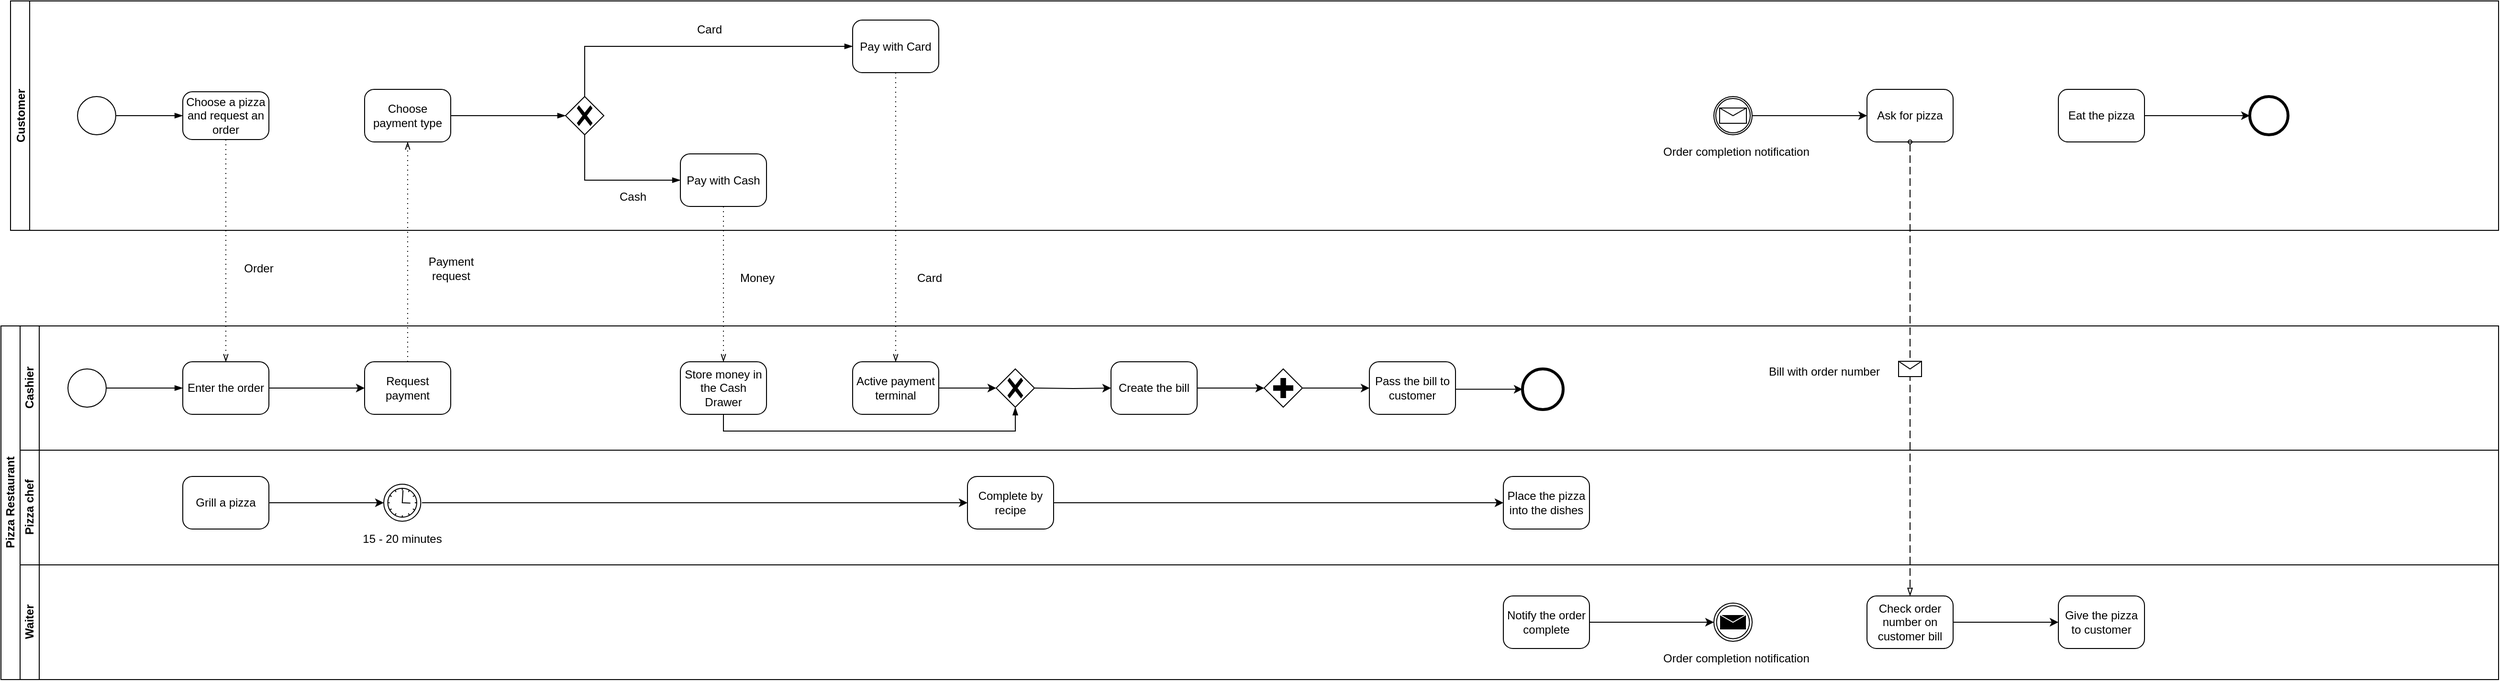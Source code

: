 <mxfile version="15.7.0" type="github">
  <diagram id="prtHgNgQTEPvFCAcTncT" name="Page-1">
    <mxGraphModel dx="1038" dy="1716" grid="1" gridSize="10" guides="1" tooltips="1" connect="1" arrows="1" fold="1" page="1" pageScale="1" pageWidth="827" pageHeight="1169" math="0" shadow="0">
      <root>
        <mxCell id="0" />
        <mxCell id="1" parent="0" />
        <mxCell id="Lrx8VCLLBNuSJkm3dd1B-1" value="Pizza Restaurant" style="swimlane;html=1;childLayout=stackLayout;resizeParent=1;resizeParentMax=0;horizontal=0;startSize=20;horizontalStack=0;" parent="1" vertex="1">
          <mxGeometry x="170" y="110" width="2610" height="370" as="geometry" />
        </mxCell>
        <mxCell id="Lrx8VCLLBNuSJkm3dd1B-2" value="Cashier" style="swimlane;html=1;startSize=20;horizontal=0;" parent="Lrx8VCLLBNuSJkm3dd1B-1" vertex="1">
          <mxGeometry x="20" width="2590" height="130" as="geometry" />
        </mxCell>
        <mxCell id="Lrx8VCLLBNuSJkm3dd1B-10" value="" style="points=[[0.145,0.145,0],[0.5,0,0],[0.855,0.145,0],[1,0.5,0],[0.855,0.855,0],[0.5,1,0],[0.145,0.855,0],[0,0.5,0]];shape=mxgraph.bpmn.event;html=1;verticalLabelPosition=bottom;labelBackgroundColor=#ffffff;verticalAlign=top;align=center;perimeter=ellipsePerimeter;outlineConnect=0;aspect=fixed;outline=standard;symbol=general;" parent="Lrx8VCLLBNuSJkm3dd1B-2" vertex="1">
          <mxGeometry x="50" y="45" width="40" height="40" as="geometry" />
        </mxCell>
        <mxCell id="Lrx8VCLLBNuSJkm3dd1B-14" value="" style="edgeStyle=orthogonalEdgeStyle;rounded=0;orthogonalLoop=1;jettySize=auto;html=1;" parent="Lrx8VCLLBNuSJkm3dd1B-2" source="Lrx8VCLLBNuSJkm3dd1B-11" target="Lrx8VCLLBNuSJkm3dd1B-13" edge="1">
          <mxGeometry relative="1" as="geometry" />
        </mxCell>
        <mxCell id="Lrx8VCLLBNuSJkm3dd1B-11" value="Enter the order" style="points=[[0.25,0,0],[0.5,0,0],[0.75,0,0],[1,0.25,0],[1,0.5,0],[1,0.75,0],[0.75,1,0],[0.5,1,0],[0.25,1,0],[0,0.75,0],[0,0.5,0],[0,0.25,0]];shape=mxgraph.bpmn.task;whiteSpace=wrap;rectStyle=rounded;size=10;taskMarker=abstract;" parent="Lrx8VCLLBNuSJkm3dd1B-2" vertex="1">
          <mxGeometry x="170" y="37.5" width="90" height="55" as="geometry" />
        </mxCell>
        <mxCell id="Lrx8VCLLBNuSJkm3dd1B-12" value="" style="edgeStyle=elbowEdgeStyle;fontSize=12;html=1;endArrow=blockThin;endFill=1;rounded=0;exitX=1;exitY=0.5;exitDx=0;exitDy=0;exitPerimeter=0;entryX=0;entryY=0.5;entryDx=0;entryDy=0;entryPerimeter=0;" parent="Lrx8VCLLBNuSJkm3dd1B-2" source="Lrx8VCLLBNuSJkm3dd1B-10" target="Lrx8VCLLBNuSJkm3dd1B-11" edge="1">
          <mxGeometry width="160" relative="1" as="geometry">
            <mxPoint x="100" y="-160" as="sourcePoint" />
            <mxPoint x="180" y="-160" as="targetPoint" />
            <Array as="points">
              <mxPoint x="140" y="50" />
              <mxPoint x="120" y="100" />
            </Array>
          </mxGeometry>
        </mxCell>
        <mxCell id="Lrx8VCLLBNuSJkm3dd1B-13" value="Request payment" style="points=[[0.25,0,0],[0.5,0,0],[0.75,0,0],[1,0.25,0],[1,0.5,0],[1,0.75,0],[0.75,1,0],[0.5,1,0],[0.25,1,0],[0,0.75,0],[0,0.5,0],[0,0.25,0]];shape=mxgraph.bpmn.task;whiteSpace=wrap;rectStyle=rounded;size=10;taskMarker=abstract;" parent="Lrx8VCLLBNuSJkm3dd1B-2" vertex="1">
          <mxGeometry x="360" y="37.5" width="90" height="55" as="geometry" />
        </mxCell>
        <mxCell id="Lrx8VCLLBNuSJkm3dd1B-35" value="Store money in the Cash Drawer" style="points=[[0.25,0,0],[0.5,0,0],[0.75,0,0],[1,0.25,0],[1,0.5,0],[1,0.75,0],[0.75,1,0],[0.5,1,0],[0.25,1,0],[0,0.75,0],[0,0.5,0],[0,0.25,0]];shape=mxgraph.bpmn.task;whiteSpace=wrap;rectStyle=rounded;size=10;taskMarker=abstract;" parent="Lrx8VCLLBNuSJkm3dd1B-2" vertex="1">
          <mxGeometry x="690" y="37.5" width="90" height="55" as="geometry" />
        </mxCell>
        <mxCell id="Lrx8VCLLBNuSJkm3dd1B-36" value="Active payment terminal" style="points=[[0.25,0,0],[0.5,0,0],[0.75,0,0],[1,0.25,0],[1,0.5,0],[1,0.75,0],[0.75,1,0],[0.5,1,0],[0.25,1,0],[0,0.75,0],[0,0.5,0],[0,0.25,0]];shape=mxgraph.bpmn.task;whiteSpace=wrap;rectStyle=rounded;size=10;taskMarker=abstract;" parent="Lrx8VCLLBNuSJkm3dd1B-2" vertex="1">
          <mxGeometry x="870" y="37.5" width="90" height="55" as="geometry" />
        </mxCell>
        <mxCell id="Lrx8VCLLBNuSJkm3dd1B-37" value="" style="points=[[0.25,0.25,0],[0.5,0,0],[0.75,0.25,0],[1,0.5,0],[0.75,0.75,0],[0.5,1,0],[0.25,0.75,0],[0,0.5,0]];shape=mxgraph.bpmn.gateway2;html=1;verticalLabelPosition=bottom;labelBackgroundColor=#ffffff;verticalAlign=top;align=center;perimeter=rhombusPerimeter;outlineConnect=0;outline=none;symbol=none;gwType=exclusive;" parent="Lrx8VCLLBNuSJkm3dd1B-2" vertex="1">
          <mxGeometry x="1020" y="45" width="40" height="40" as="geometry" />
        </mxCell>
        <mxCell id="Lrx8VCLLBNuSJkm3dd1B-38" value="" style="edgeStyle=elbowEdgeStyle;fontSize=12;html=1;endArrow=blockThin;endFill=1;rounded=0;exitX=0.5;exitY=1;exitDx=0;exitDy=0;exitPerimeter=0;entryX=0.5;entryY=1;entryDx=0;entryDy=0;entryPerimeter=0;" parent="Lrx8VCLLBNuSJkm3dd1B-2" source="Lrx8VCLLBNuSJkm3dd1B-35" target="Lrx8VCLLBNuSJkm3dd1B-37" edge="1">
          <mxGeometry width="160" relative="1" as="geometry">
            <mxPoint x="760" y="110" as="sourcePoint" />
            <mxPoint x="880" y="110" as="targetPoint" />
            <Array as="points">
              <mxPoint x="735" y="110" />
              <mxPoint x="810" y="110" />
              <mxPoint x="850" y="110" />
              <mxPoint x="830" y="60" />
              <mxPoint x="820" y="320" />
            </Array>
          </mxGeometry>
        </mxCell>
        <mxCell id="Lrx8VCLLBNuSJkm3dd1B-43" value="Create the bill" style="points=[[0.25,0,0],[0.5,0,0],[0.75,0,0],[1,0.25,0],[1,0.5,0],[1,0.75,0],[0.75,1,0],[0.5,1,0],[0.25,1,0],[0,0.75,0],[0,0.5,0],[0,0.25,0]];shape=mxgraph.bpmn.task;whiteSpace=wrap;rectStyle=rounded;size=10;taskMarker=abstract;" parent="Lrx8VCLLBNuSJkm3dd1B-2" vertex="1">
          <mxGeometry x="1140" y="37.5" width="90" height="55" as="geometry" />
        </mxCell>
        <mxCell id="Lrx8VCLLBNuSJkm3dd1B-44" value="Pass the bill to customer" style="points=[[0.25,0,0],[0.5,0,0],[0.75,0,0],[1,0.25,0],[1,0.5,0],[1,0.75,0],[0.75,1,0],[0.5,1,0],[0.25,1,0],[0,0.75,0],[0,0.5,0],[0,0.25,0]];shape=mxgraph.bpmn.task;whiteSpace=wrap;rectStyle=rounded;size=10;taskMarker=abstract;" parent="Lrx8VCLLBNuSJkm3dd1B-2" vertex="1">
          <mxGeometry x="1410" y="37.5" width="90" height="55" as="geometry" />
        </mxCell>
        <mxCell id="Lrx8VCLLBNuSJkm3dd1B-45" value="" style="edgeStyle=orthogonalEdgeStyle;rounded=0;orthogonalLoop=1;jettySize=auto;html=1;exitX=1;exitY=0.5;exitDx=0;exitDy=0;exitPerimeter=0;entryX=0;entryY=0.5;entryDx=0;entryDy=0;entryPerimeter=0;" parent="Lrx8VCLLBNuSJkm3dd1B-2" source="Lrx8VCLLBNuSJkm3dd1B-36" target="Lrx8VCLLBNuSJkm3dd1B-37" edge="1">
          <mxGeometry relative="1" as="geometry">
            <mxPoint x="990" y="91.5" as="sourcePoint" />
            <mxPoint x="1090" y="91.5" as="targetPoint" />
          </mxGeometry>
        </mxCell>
        <mxCell id="Lrx8VCLLBNuSJkm3dd1B-47" value="" style="points=[[0.25,0.25,0],[0.5,0,0],[0.75,0.25,0],[1,0.5,0],[0.75,0.75,0],[0.5,1,0],[0.25,0.75,0],[0,0.5,0]];shape=mxgraph.bpmn.gateway2;html=1;verticalLabelPosition=bottom;labelBackgroundColor=#ffffff;verticalAlign=top;align=center;perimeter=rhombusPerimeter;outlineConnect=0;outline=none;symbol=none;gwType=parallel;" parent="Lrx8VCLLBNuSJkm3dd1B-2" vertex="1">
          <mxGeometry x="1300" y="45" width="40" height="40" as="geometry" />
        </mxCell>
        <mxCell id="Lrx8VCLLBNuSJkm3dd1B-48" value="" style="edgeStyle=orthogonalEdgeStyle;rounded=0;orthogonalLoop=1;jettySize=auto;html=1;entryX=0;entryY=0.5;entryDx=0;entryDy=0;entryPerimeter=0;exitX=1;exitY=0.5;exitDx=0;exitDy=0;exitPerimeter=0;" parent="Lrx8VCLLBNuSJkm3dd1B-2" source="Lrx8VCLLBNuSJkm3dd1B-43" target="Lrx8VCLLBNuSJkm3dd1B-47" edge="1">
          <mxGeometry relative="1" as="geometry">
            <mxPoint x="1070" y="75" as="sourcePoint" />
            <mxPoint x="1150" y="75" as="targetPoint" />
            <Array as="points">
              <mxPoint x="1270" y="65" />
              <mxPoint x="1270" y="65" />
            </Array>
          </mxGeometry>
        </mxCell>
        <mxCell id="Lrx8VCLLBNuSJkm3dd1B-49" value="" style="edgeStyle=orthogonalEdgeStyle;rounded=0;orthogonalLoop=1;jettySize=auto;html=1;entryX=0;entryY=0.5;entryDx=0;entryDy=0;entryPerimeter=0;exitX=1;exitY=0.5;exitDx=0;exitDy=0;exitPerimeter=0;" parent="Lrx8VCLLBNuSJkm3dd1B-2" source="Lrx8VCLLBNuSJkm3dd1B-47" target="Lrx8VCLLBNuSJkm3dd1B-44" edge="1">
          <mxGeometry relative="1" as="geometry">
            <mxPoint x="1240" y="75" as="sourcePoint" />
            <mxPoint x="1310" y="75" as="targetPoint" />
            <Array as="points">
              <mxPoint x="1400" y="65" />
              <mxPoint x="1400" y="65" />
            </Array>
          </mxGeometry>
        </mxCell>
        <mxCell id="Lrx8VCLLBNuSJkm3dd1B-51" value="" style="points=[[0.145,0.145,0],[0.5,0,0],[0.855,0.145,0],[1,0.5,0],[0.855,0.855,0],[0.5,1,0],[0.145,0.855,0],[0,0.5,0]];shape=mxgraph.bpmn.event;html=1;verticalLabelPosition=bottom;labelBackgroundColor=#ffffff;verticalAlign=top;align=center;perimeter=ellipsePerimeter;outlineConnect=0;aspect=fixed;outline=end;symbol=terminate2;" parent="Lrx8VCLLBNuSJkm3dd1B-2" vertex="1">
          <mxGeometry x="1570" y="45" width="42.5" height="42.5" as="geometry" />
        </mxCell>
        <mxCell id="Lrx8VCLLBNuSJkm3dd1B-52" value="" style="edgeStyle=orthogonalEdgeStyle;rounded=0;orthogonalLoop=1;jettySize=auto;html=1;entryX=0;entryY=0.5;entryDx=0;entryDy=0;entryPerimeter=0;exitX=1;exitY=0.5;exitDx=0;exitDy=0;exitPerimeter=0;" parent="Lrx8VCLLBNuSJkm3dd1B-2" source="Lrx8VCLLBNuSJkm3dd1B-44" target="Lrx8VCLLBNuSJkm3dd1B-51" edge="1">
          <mxGeometry relative="1" as="geometry">
            <mxPoint x="1350" y="75" as="sourcePoint" />
            <mxPoint x="1420" y="75" as="targetPoint" />
            <Array as="points">
              <mxPoint x="1500" y="66" />
            </Array>
          </mxGeometry>
        </mxCell>
        <mxCell id="9FOgXsGgimyKxZ0hjK6f-31" value="Bill with order number" style="text;html=1;align=center;verticalAlign=middle;resizable=0;points=[];autosize=1;strokeColor=none;fillColor=none;" vertex="1" parent="Lrx8VCLLBNuSJkm3dd1B-2">
          <mxGeometry x="1820" y="37.5" width="130" height="20" as="geometry" />
        </mxCell>
        <mxCell id="Lrx8VCLLBNuSJkm3dd1B-3" value="Pizza chef" style="swimlane;html=1;startSize=20;horizontal=0;" parent="Lrx8VCLLBNuSJkm3dd1B-1" vertex="1">
          <mxGeometry x="20" y="130" width="2590" height="120" as="geometry" />
        </mxCell>
        <mxCell id="Lrx8VCLLBNuSJkm3dd1B-50" value="Grill a pizza" style="points=[[0.25,0,0],[0.5,0,0],[0.75,0,0],[1,0.25,0],[1,0.5,0],[1,0.75,0],[0.75,1,0],[0.5,1,0],[0.25,1,0],[0,0.75,0],[0,0.5,0],[0,0.25,0]];shape=mxgraph.bpmn.task;whiteSpace=wrap;rectStyle=rounded;size=10;taskMarker=abstract;" parent="Lrx8VCLLBNuSJkm3dd1B-3" vertex="1">
          <mxGeometry x="170" y="27.5" width="90" height="55" as="geometry" />
        </mxCell>
        <mxCell id="9FOgXsGgimyKxZ0hjK6f-1" value="" style="points=[[0.145,0.145,0],[0.5,0,0],[0.855,0.145,0],[1,0.5,0],[0.855,0.855,0],[0.5,1,0],[0.145,0.855,0],[0,0.5,0]];shape=mxgraph.bpmn.event;html=1;verticalLabelPosition=bottom;labelBackgroundColor=#ffffff;verticalAlign=top;align=center;perimeter=ellipsePerimeter;outlineConnect=0;aspect=fixed;outline=standard;symbol=timer;" vertex="1" parent="Lrx8VCLLBNuSJkm3dd1B-3">
          <mxGeometry x="380" y="35.63" width="38.75" height="38.75" as="geometry" />
        </mxCell>
        <mxCell id="9FOgXsGgimyKxZ0hjK6f-2" value="" style="edgeStyle=orthogonalEdgeStyle;rounded=0;orthogonalLoop=1;jettySize=auto;html=1;exitX=1;exitY=0.5;exitDx=0;exitDy=0;exitPerimeter=0;entryX=0;entryY=0.5;entryDx=0;entryDy=0;entryPerimeter=0;" edge="1" parent="Lrx8VCLLBNuSJkm3dd1B-3" source="Lrx8VCLLBNuSJkm3dd1B-50" target="9FOgXsGgimyKxZ0hjK6f-1">
          <mxGeometry relative="1" as="geometry">
            <mxPoint x="270" y="59.5" as="sourcePoint" />
            <mxPoint x="370" y="59.5" as="targetPoint" />
          </mxGeometry>
        </mxCell>
        <mxCell id="9FOgXsGgimyKxZ0hjK6f-3" value="15 - 20 minutes" style="text;html=1;align=center;verticalAlign=middle;resizable=0;points=[];autosize=1;strokeColor=none;fillColor=none;" vertex="1" parent="Lrx8VCLLBNuSJkm3dd1B-3">
          <mxGeometry x="349.38" y="82.5" width="100" height="20" as="geometry" />
        </mxCell>
        <mxCell id="9FOgXsGgimyKxZ0hjK6f-4" value="Complete by recipe" style="points=[[0.25,0,0],[0.5,0,0],[0.75,0,0],[1,0.25,0],[1,0.5,0],[1,0.75,0],[0.75,1,0],[0.5,1,0],[0.25,1,0],[0,0.75,0],[0,0.5,0],[0,0.25,0]];shape=mxgraph.bpmn.task;whiteSpace=wrap;rectStyle=rounded;size=10;taskMarker=abstract;" vertex="1" parent="Lrx8VCLLBNuSJkm3dd1B-3">
          <mxGeometry x="990" y="27.5" width="90" height="55" as="geometry" />
        </mxCell>
        <mxCell id="9FOgXsGgimyKxZ0hjK6f-5" value="Place the pizza into the dishes" style="points=[[0.25,0,0],[0.5,0,0],[0.75,0,0],[1,0.25,0],[1,0.5,0],[1,0.75,0],[0.75,1,0],[0.5,1,0],[0.25,1,0],[0,0.75,0],[0,0.5,0],[0,0.25,0]];shape=mxgraph.bpmn.task;whiteSpace=wrap;rectStyle=rounded;size=10;taskMarker=abstract;" vertex="1" parent="Lrx8VCLLBNuSJkm3dd1B-3">
          <mxGeometry x="1550" y="27.5" width="90" height="55" as="geometry" />
        </mxCell>
        <mxCell id="9FOgXsGgimyKxZ0hjK6f-6" value="" style="edgeStyle=orthogonalEdgeStyle;rounded=0;orthogonalLoop=1;jettySize=auto;html=1;entryX=0;entryY=0.5;entryDx=0;entryDy=0;entryPerimeter=0;" edge="1" parent="Lrx8VCLLBNuSJkm3dd1B-3" target="9FOgXsGgimyKxZ0hjK6f-4">
          <mxGeometry relative="1" as="geometry">
            <mxPoint x="420" y="55" as="sourcePoint" />
            <mxPoint x="830" y="54.505" as="targetPoint" />
            <Array as="points">
              <mxPoint x="990" y="55" />
            </Array>
          </mxGeometry>
        </mxCell>
        <mxCell id="9FOgXsGgimyKxZ0hjK6f-7" value="" style="edgeStyle=orthogonalEdgeStyle;rounded=0;orthogonalLoop=1;jettySize=auto;html=1;entryX=0;entryY=0.5;entryDx=0;entryDy=0;entryPerimeter=0;exitX=1;exitY=0.5;exitDx=0;exitDy=0;exitPerimeter=0;" edge="1" parent="Lrx8VCLLBNuSJkm3dd1B-3" source="9FOgXsGgimyKxZ0hjK6f-4" target="9FOgXsGgimyKxZ0hjK6f-5">
          <mxGeometry relative="1" as="geometry">
            <mxPoint x="1250" y="59.5" as="sourcePoint" />
            <mxPoint x="1320" y="59.5" as="targetPoint" />
            <Array as="points">
              <mxPoint x="1460" y="55" />
              <mxPoint x="1460" y="55" />
            </Array>
          </mxGeometry>
        </mxCell>
        <mxCell id="Lrx8VCLLBNuSJkm3dd1B-4" value="Waiter" style="swimlane;html=1;startSize=20;horizontal=0;" parent="Lrx8VCLLBNuSJkm3dd1B-1" vertex="1">
          <mxGeometry x="20" y="250" width="2590" height="120" as="geometry" />
        </mxCell>
        <mxCell id="9FOgXsGgimyKxZ0hjK6f-17" value="Notify the order complete" style="points=[[0.25,0,0],[0.5,0,0],[0.75,0,0],[1,0.25,0],[1,0.5,0],[1,0.75,0],[0.75,1,0],[0.5,1,0],[0.25,1,0],[0,0.75,0],[0,0.5,0],[0,0.25,0]];shape=mxgraph.bpmn.task;whiteSpace=wrap;rectStyle=rounded;size=10;taskMarker=abstract;" vertex="1" parent="Lrx8VCLLBNuSJkm3dd1B-4">
          <mxGeometry x="1550" y="32.5" width="90" height="55" as="geometry" />
        </mxCell>
        <mxCell id="9FOgXsGgimyKxZ0hjK6f-18" value="" style="points=[[0.145,0.145,0],[0.5,0,0],[0.855,0.145,0],[1,0.5,0],[0.855,0.855,0],[0.5,1,0],[0.145,0.855,0],[0,0.5,0]];shape=mxgraph.bpmn.event;html=1;verticalLabelPosition=bottom;labelBackgroundColor=#ffffff;verticalAlign=top;align=center;perimeter=ellipsePerimeter;outlineConnect=0;aspect=fixed;outline=throwing;symbol=message;" vertex="1" parent="Lrx8VCLLBNuSJkm3dd1B-4">
          <mxGeometry x="1770" y="40" width="40" height="40" as="geometry" />
        </mxCell>
        <mxCell id="9FOgXsGgimyKxZ0hjK6f-19" value="" style="edgeStyle=orthogonalEdgeStyle;rounded=0;orthogonalLoop=1;jettySize=auto;html=1;entryX=0;entryY=0.5;entryDx=0;entryDy=0;entryPerimeter=0;exitX=1;exitY=0.5;exitDx=0;exitDy=0;exitPerimeter=0;" edge="1" parent="Lrx8VCLLBNuSJkm3dd1B-4" source="9FOgXsGgimyKxZ0hjK6f-17" target="9FOgXsGgimyKxZ0hjK6f-18">
          <mxGeometry relative="1" as="geometry">
            <mxPoint x="1650" y="70.0" as="sourcePoint" />
            <mxPoint x="1720" y="71.25" as="targetPoint" />
            <Array as="points">
              <mxPoint x="1700" y="60" />
              <mxPoint x="1700" y="60" />
            </Array>
          </mxGeometry>
        </mxCell>
        <mxCell id="9FOgXsGgimyKxZ0hjK6f-22" value="Check order number on customer bill" style="points=[[0.25,0,0],[0.5,0,0],[0.75,0,0],[1,0.25,0],[1,0.5,0],[1,0.75,0],[0.75,1,0],[0.5,1,0],[0.25,1,0],[0,0.75,0],[0,0.5,0],[0,0.25,0]];shape=mxgraph.bpmn.task;whiteSpace=wrap;rectStyle=rounded;size=10;taskMarker=abstract;" vertex="1" parent="Lrx8VCLLBNuSJkm3dd1B-4">
          <mxGeometry x="1930" y="32.5" width="90" height="55" as="geometry" />
        </mxCell>
        <mxCell id="9FOgXsGgimyKxZ0hjK6f-23" value="Give the pizza to customer" style="points=[[0.25,0,0],[0.5,0,0],[0.75,0,0],[1,0.25,0],[1,0.5,0],[1,0.75,0],[0.75,1,0],[0.5,1,0],[0.25,1,0],[0,0.75,0],[0,0.5,0],[0,0.25,0]];shape=mxgraph.bpmn.task;whiteSpace=wrap;rectStyle=rounded;size=10;taskMarker=abstract;" vertex="1" parent="Lrx8VCLLBNuSJkm3dd1B-4">
          <mxGeometry x="2130" y="32.5" width="90" height="55" as="geometry" />
        </mxCell>
        <mxCell id="9FOgXsGgimyKxZ0hjK6f-32" value="Order completion notification" style="text;html=1;align=center;verticalAlign=middle;resizable=0;points=[];autosize=1;strokeColor=none;fillColor=none;" vertex="1" parent="Lrx8VCLLBNuSJkm3dd1B-4">
          <mxGeometry x="1708" y="87.5" width="170" height="20" as="geometry" />
        </mxCell>
        <mxCell id="9FOgXsGgimyKxZ0hjK6f-34" value="" style="edgeStyle=orthogonalEdgeStyle;rounded=0;orthogonalLoop=1;jettySize=auto;html=1;entryX=0;entryY=0.5;entryDx=0;entryDy=0;entryPerimeter=0;exitX=1;exitY=0.5;exitDx=0;exitDy=0;exitPerimeter=0;" edge="1" parent="Lrx8VCLLBNuSJkm3dd1B-4" source="9FOgXsGgimyKxZ0hjK6f-22" target="9FOgXsGgimyKxZ0hjK6f-23">
          <mxGeometry relative="1" as="geometry">
            <mxPoint x="2050" y="86.5" as="sourcePoint" />
            <mxPoint x="2160" y="86.5" as="targetPoint" />
            <Array as="points">
              <mxPoint x="2090" y="60" />
              <mxPoint x="2090" y="60" />
            </Array>
          </mxGeometry>
        </mxCell>
        <mxCell id="Lrx8VCLLBNuSJkm3dd1B-9" value="Customer" style="swimlane;startSize=20;horizontal=0;" parent="1" vertex="1">
          <mxGeometry x="180" y="-230" width="2600" height="240" as="geometry" />
        </mxCell>
        <mxCell id="Lrx8VCLLBNuSJkm3dd1B-5" value="" style="points=[[0.145,0.145,0],[0.5,0,0],[0.855,0.145,0],[1,0.5,0],[0.855,0.855,0],[0.5,1,0],[0.145,0.855,0],[0,0.5,0]];shape=mxgraph.bpmn.event;html=1;verticalLabelPosition=bottom;labelBackgroundColor=#ffffff;verticalAlign=top;align=center;perimeter=ellipsePerimeter;outlineConnect=0;aspect=fixed;outline=standard;symbol=general;" parent="Lrx8VCLLBNuSJkm3dd1B-9" vertex="1">
          <mxGeometry x="70" y="100" width="40" height="40" as="geometry" />
        </mxCell>
        <mxCell id="Lrx8VCLLBNuSJkm3dd1B-6" value="Choose a pizza and request an order" style="points=[[0.25,0,0],[0.5,0,0],[0.75,0,0],[1,0.25,0],[1,0.5,0],[1,0.75,0],[0.75,1,0],[0.5,1,0],[0.25,1,0],[0,0.75,0],[0,0.5,0],[0,0.25,0]];shape=mxgraph.bpmn.task;whiteSpace=wrap;rectStyle=rounded;size=10;taskMarker=abstract;" parent="Lrx8VCLLBNuSJkm3dd1B-9" vertex="1">
          <mxGeometry x="180" y="95" width="90" height="50" as="geometry" />
        </mxCell>
        <mxCell id="Lrx8VCLLBNuSJkm3dd1B-7" value="" style="edgeStyle=elbowEdgeStyle;fontSize=12;html=1;endArrow=blockThin;endFill=1;rounded=0;exitX=1;exitY=0.5;exitDx=0;exitDy=0;exitPerimeter=0;entryX=0;entryY=0.5;entryDx=0;entryDy=0;entryPerimeter=0;" parent="Lrx8VCLLBNuSJkm3dd1B-9" source="Lrx8VCLLBNuSJkm3dd1B-5" target="Lrx8VCLLBNuSJkm3dd1B-6" edge="1">
          <mxGeometry width="160" relative="1" as="geometry">
            <mxPoint x="280" y="400" as="sourcePoint" />
            <mxPoint x="440" y="400" as="targetPoint" />
            <Array as="points">
              <mxPoint x="160" y="110" />
              <mxPoint x="140" y="60" />
              <mxPoint x="130" y="320" />
            </Array>
          </mxGeometry>
        </mxCell>
        <mxCell id="Lrx8VCLLBNuSJkm3dd1B-19" value="Choose payment type" style="points=[[0.25,0,0],[0.5,0,0],[0.75,0,0],[1,0.25,0],[1,0.5,0],[1,0.75,0],[0.75,1,0],[0.5,1,0],[0.25,1,0],[0,0.75,0],[0,0.5,0],[0,0.25,0]];shape=mxgraph.bpmn.task;whiteSpace=wrap;rectStyle=rounded;size=10;taskMarker=abstract;" parent="Lrx8VCLLBNuSJkm3dd1B-9" vertex="1">
          <mxGeometry x="370" y="92.5" width="90" height="55" as="geometry" />
        </mxCell>
        <mxCell id="Lrx8VCLLBNuSJkm3dd1B-27" value="" style="points=[[0.25,0.25,0],[0.5,0,0],[0.75,0.25,0],[1,0.5,0],[0.75,0.75,0],[0.5,1,0],[0.25,0.75,0],[0,0.5,0]];shape=mxgraph.bpmn.gateway2;html=1;verticalLabelPosition=bottom;labelBackgroundColor=#ffffff;verticalAlign=top;align=center;perimeter=rhombusPerimeter;outlineConnect=0;outline=none;symbol=none;gwType=exclusive;" parent="Lrx8VCLLBNuSJkm3dd1B-9" vertex="1">
          <mxGeometry x="580" y="100" width="40" height="40" as="geometry" />
        </mxCell>
        <mxCell id="Lrx8VCLLBNuSJkm3dd1B-28" value="" style="edgeStyle=elbowEdgeStyle;fontSize=12;html=1;endArrow=blockThin;endFill=1;rounded=0;exitX=1;exitY=0.5;exitDx=0;exitDy=0;exitPerimeter=0;entryX=0;entryY=0.5;entryDx=0;entryDy=0;entryPerimeter=0;" parent="Lrx8VCLLBNuSJkm3dd1B-9" source="Lrx8VCLLBNuSJkm3dd1B-19" target="Lrx8VCLLBNuSJkm3dd1B-27" edge="1">
          <mxGeometry width="160" relative="1" as="geometry">
            <mxPoint x="500" y="130" as="sourcePoint" />
            <mxPoint x="570" y="130" as="targetPoint" />
            <Array as="points">
              <mxPoint x="550" y="120" />
              <mxPoint x="530" y="70" />
              <mxPoint x="520" y="330" />
            </Array>
          </mxGeometry>
        </mxCell>
        <mxCell id="Lrx8VCLLBNuSJkm3dd1B-29" value="Pay with Card" style="points=[[0.25,0,0],[0.5,0,0],[0.75,0,0],[1,0.25,0],[1,0.5,0],[1,0.75,0],[0.75,1,0],[0.5,1,0],[0.25,1,0],[0,0.75,0],[0,0.5,0],[0,0.25,0]];shape=mxgraph.bpmn.task;whiteSpace=wrap;rectStyle=rounded;size=10;taskMarker=abstract;" parent="Lrx8VCLLBNuSJkm3dd1B-9" vertex="1">
          <mxGeometry x="880" y="20" width="90" height="55" as="geometry" />
        </mxCell>
        <mxCell id="Lrx8VCLLBNuSJkm3dd1B-30" value="Pay with Cash" style="points=[[0.25,0,0],[0.5,0,0],[0.75,0,0],[1,0.25,0],[1,0.5,0],[1,0.75,0],[0.75,1,0],[0.5,1,0],[0.25,1,0],[0,0.75,0],[0,0.5,0],[0,0.25,0]];shape=mxgraph.bpmn.task;whiteSpace=wrap;rectStyle=rounded;size=10;taskMarker=abstract;" parent="Lrx8VCLLBNuSJkm3dd1B-9" vertex="1">
          <mxGeometry x="700" y="160" width="90" height="55" as="geometry" />
        </mxCell>
        <mxCell id="Lrx8VCLLBNuSJkm3dd1B-31" value="" style="edgeStyle=elbowEdgeStyle;fontSize=12;html=1;endArrow=blockThin;endFill=1;rounded=0;exitX=0.5;exitY=1;exitDx=0;exitDy=0;exitPerimeter=0;entryX=0;entryY=0.5;entryDx=0;entryDy=0;entryPerimeter=0;" parent="Lrx8VCLLBNuSJkm3dd1B-9" source="Lrx8VCLLBNuSJkm3dd1B-27" target="Lrx8VCLLBNuSJkm3dd1B-30" edge="1">
          <mxGeometry width="160" relative="1" as="geometry">
            <mxPoint x="610" y="187" as="sourcePoint" />
            <mxPoint x="680" y="187" as="targetPoint" />
            <Array as="points">
              <mxPoint x="600" y="180" />
              <mxPoint x="660" y="177" />
              <mxPoint x="640" y="127" />
              <mxPoint x="630" y="387" />
            </Array>
          </mxGeometry>
        </mxCell>
        <mxCell id="Lrx8VCLLBNuSJkm3dd1B-32" value="" style="edgeStyle=elbowEdgeStyle;fontSize=12;html=1;endArrow=blockThin;endFill=1;rounded=0;exitX=0.5;exitY=0;exitDx=0;exitDy=0;exitPerimeter=0;entryX=0;entryY=0.5;entryDx=0;entryDy=0;entryPerimeter=0;" parent="Lrx8VCLLBNuSJkm3dd1B-9" source="Lrx8VCLLBNuSJkm3dd1B-27" target="Lrx8VCLLBNuSJkm3dd1B-29" edge="1">
          <mxGeometry width="160" relative="1" as="geometry">
            <mxPoint x="690" y="60" as="sourcePoint" />
            <mxPoint x="760" y="60" as="targetPoint" />
            <Array as="points">
              <mxPoint x="600" y="40" />
              <mxPoint x="740" y="50" />
              <mxPoint x="720" />
              <mxPoint x="710" y="260" />
            </Array>
          </mxGeometry>
        </mxCell>
        <mxCell id="Lrx8VCLLBNuSJkm3dd1B-33" value="Card" style="text;html=1;align=center;verticalAlign=middle;resizable=0;points=[];autosize=1;strokeColor=none;fillColor=none;" parent="Lrx8VCLLBNuSJkm3dd1B-9" vertex="1">
          <mxGeometry x="710" y="20" width="40" height="20" as="geometry" />
        </mxCell>
        <mxCell id="Lrx8VCLLBNuSJkm3dd1B-34" value="Cash" style="text;html=1;align=center;verticalAlign=middle;resizable=0;points=[];autosize=1;strokeColor=none;fillColor=none;" parent="Lrx8VCLLBNuSJkm3dd1B-9" vertex="1">
          <mxGeometry x="630" y="195" width="40" height="20" as="geometry" />
        </mxCell>
        <mxCell id="9FOgXsGgimyKxZ0hjK6f-20" value="" style="points=[[0.145,0.145,0],[0.5,0,0],[0.855,0.145,0],[1,0.5,0],[0.855,0.855,0],[0.5,1,0],[0.145,0.855,0],[0,0.5,0]];shape=mxgraph.bpmn.event;html=1;verticalLabelPosition=bottom;labelBackgroundColor=#ffffff;verticalAlign=top;align=center;perimeter=ellipsePerimeter;outlineConnect=0;aspect=fixed;outline=catching;symbol=message;" vertex="1" parent="Lrx8VCLLBNuSJkm3dd1B-9">
          <mxGeometry x="1780" y="100" width="40" height="40" as="geometry" />
        </mxCell>
        <mxCell id="9FOgXsGgimyKxZ0hjK6f-21" value="Ask for pizza" style="points=[[0.25,0,0],[0.5,0,0],[0.75,0,0],[1,0.25,0],[1,0.5,0],[1,0.75,0],[0.75,1,0],[0.5,1,0],[0.25,1,0],[0,0.75,0],[0,0.5,0],[0,0.25,0]];shape=mxgraph.bpmn.task;whiteSpace=wrap;rectStyle=rounded;size=10;taskMarker=abstract;" vertex="1" parent="Lrx8VCLLBNuSJkm3dd1B-9">
          <mxGeometry x="1940" y="92.5" width="90" height="55" as="geometry" />
        </mxCell>
        <mxCell id="9FOgXsGgimyKxZ0hjK6f-24" value="Eat the pizza" style="points=[[0.25,0,0],[0.5,0,0],[0.75,0,0],[1,0.25,0],[1,0.5,0],[1,0.75,0],[0.75,1,0],[0.5,1,0],[0.25,1,0],[0,0.75,0],[0,0.5,0],[0,0.25,0]];shape=mxgraph.bpmn.task;whiteSpace=wrap;rectStyle=rounded;size=10;taskMarker=abstract;" vertex="1" parent="Lrx8VCLLBNuSJkm3dd1B-9">
          <mxGeometry x="2140" y="92.5" width="90" height="55" as="geometry" />
        </mxCell>
        <mxCell id="9FOgXsGgimyKxZ0hjK6f-25" value="" style="points=[[0.145,0.145,0],[0.5,0,0],[0.855,0.145,0],[1,0.5,0],[0.855,0.855,0],[0.5,1,0],[0.145,0.855,0],[0,0.5,0]];shape=mxgraph.bpmn.event;html=1;verticalLabelPosition=bottom;labelBackgroundColor=#ffffff;verticalAlign=top;align=center;perimeter=ellipsePerimeter;outlineConnect=0;aspect=fixed;outline=end;symbol=terminate2;" vertex="1" parent="Lrx8VCLLBNuSJkm3dd1B-9">
          <mxGeometry x="2340" y="100" width="40" height="40" as="geometry" />
        </mxCell>
        <mxCell id="9FOgXsGgimyKxZ0hjK6f-26" value="" style="edgeStyle=orthogonalEdgeStyle;rounded=0;orthogonalLoop=1;jettySize=auto;html=1;entryX=0;entryY=0.5;entryDx=0;entryDy=0;entryPerimeter=0;exitX=1;exitY=0.5;exitDx=0;exitDy=0;exitPerimeter=0;" edge="1" parent="Lrx8VCLLBNuSJkm3dd1B-9" source="9FOgXsGgimyKxZ0hjK6f-20" target="9FOgXsGgimyKxZ0hjK6f-21">
          <mxGeometry relative="1" as="geometry">
            <mxPoint x="1820" y="150" as="sourcePoint" />
            <mxPoint x="1950" y="150" as="targetPoint" />
            <Array as="points">
              <mxPoint x="1900" y="120" />
              <mxPoint x="1900" y="120" />
            </Array>
          </mxGeometry>
        </mxCell>
        <mxCell id="9FOgXsGgimyKxZ0hjK6f-28" value="" style="edgeStyle=orthogonalEdgeStyle;rounded=0;orthogonalLoop=1;jettySize=auto;html=1;entryX=0;entryY=0.5;entryDx=0;entryDy=0;entryPerimeter=0;exitX=1;exitY=0.5;exitDx=0;exitDy=0;exitPerimeter=0;" edge="1" parent="Lrx8VCLLBNuSJkm3dd1B-9" source="9FOgXsGgimyKxZ0hjK6f-24" target="9FOgXsGgimyKxZ0hjK6f-25">
          <mxGeometry relative="1" as="geometry">
            <mxPoint x="2230" y="139" as="sourcePoint" />
            <mxPoint x="2340" y="139" as="targetPoint" />
            <Array as="points">
              <mxPoint x="2300" y="120" />
              <mxPoint x="2300" y="120" />
            </Array>
          </mxGeometry>
        </mxCell>
        <mxCell id="9FOgXsGgimyKxZ0hjK6f-33" value="Order completion notification" style="text;html=1;align=center;verticalAlign=middle;resizable=0;points=[];autosize=1;strokeColor=none;fillColor=none;" vertex="1" parent="Lrx8VCLLBNuSJkm3dd1B-9">
          <mxGeometry x="1718" y="147.5" width="170" height="20" as="geometry" />
        </mxCell>
        <mxCell id="Lrx8VCLLBNuSJkm3dd1B-22" value="" style="edgeStyle=elbowEdgeStyle;fontSize=12;html=1;endFill=0;startFill=0;endSize=6;startSize=6;dashed=1;dashPattern=1 4;endArrow=openThin;startArrow=none;rounded=0;exitX=0.5;exitY=0;exitDx=0;exitDy=0;exitPerimeter=0;entryX=0.5;entryY=1;entryDx=0;entryDy=0;entryPerimeter=0;" parent="1" source="Lrx8VCLLBNuSJkm3dd1B-13" target="Lrx8VCLLBNuSJkm3dd1B-19" edge="1">
          <mxGeometry width="160" relative="1" as="geometry">
            <mxPoint x="640" y="130" as="sourcePoint" />
            <mxPoint x="575" y="-60" as="targetPoint" />
          </mxGeometry>
        </mxCell>
        <mxCell id="Lrx8VCLLBNuSJkm3dd1B-23" value="Payment &lt;br&gt;request" style="text;html=1;align=center;verticalAlign=middle;resizable=0;points=[];autosize=1;strokeColor=none;fillColor=none;" parent="1" vertex="1">
          <mxGeometry x="610" y="35" width="60" height="30" as="geometry" />
        </mxCell>
        <mxCell id="Lrx8VCLLBNuSJkm3dd1B-25" value="" style="edgeStyle=elbowEdgeStyle;fontSize=12;html=1;endFill=0;startFill=0;endSize=6;startSize=6;dashed=1;dashPattern=1 4;endArrow=openThin;startArrow=none;rounded=0;exitX=0.5;exitY=1;exitDx=0;exitDy=0;exitPerimeter=0;entryX=0.5;entryY=0;entryDx=0;entryDy=0;entryPerimeter=0;" parent="1" source="Lrx8VCLLBNuSJkm3dd1B-6" target="Lrx8VCLLBNuSJkm3dd1B-11" edge="1">
          <mxGeometry width="160" relative="1" as="geometry">
            <mxPoint x="605" y="157.5" as="sourcePoint" />
            <mxPoint x="605" y="-72.5" as="targetPoint" />
          </mxGeometry>
        </mxCell>
        <mxCell id="Lrx8VCLLBNuSJkm3dd1B-26" value="Order" style="text;html=1;align=center;verticalAlign=middle;resizable=0;points=[];autosize=1;strokeColor=none;fillColor=none;" parent="1" vertex="1">
          <mxGeometry x="414" y="40" width="50" height="20" as="geometry" />
        </mxCell>
        <mxCell id="Lrx8VCLLBNuSJkm3dd1B-40" value="" style="edgeStyle=elbowEdgeStyle;fontSize=12;html=1;endFill=0;startFill=0;endSize=6;startSize=6;dashed=1;dashPattern=1 4;endArrow=openThin;startArrow=none;rounded=0;exitX=0.5;exitY=1;exitDx=0;exitDy=0;exitPerimeter=0;entryX=0.5;entryY=0;entryDx=0;entryDy=0;entryPerimeter=0;" parent="1" source="Lrx8VCLLBNuSJkm3dd1B-29" target="Lrx8VCLLBNuSJkm3dd1B-36" edge="1">
          <mxGeometry width="160" relative="1" as="geometry">
            <mxPoint x="1110" y="-140" as="sourcePoint" />
            <mxPoint x="1110" y="92.5" as="targetPoint" />
          </mxGeometry>
        </mxCell>
        <mxCell id="Lrx8VCLLBNuSJkm3dd1B-39" value="" style="edgeStyle=elbowEdgeStyle;fontSize=12;html=1;endFill=0;startFill=0;endSize=6;startSize=6;dashed=1;dashPattern=1 4;endArrow=openThin;startArrow=none;rounded=0;exitX=0.5;exitY=1;exitDx=0;exitDy=0;exitPerimeter=0;entryX=0.5;entryY=0;entryDx=0;entryDy=0;entryPerimeter=0;" parent="1" source="Lrx8VCLLBNuSJkm3dd1B-30" target="Lrx8VCLLBNuSJkm3dd1B-35" edge="1">
          <mxGeometry width="160" relative="1" as="geometry">
            <mxPoint x="960" y="-30" as="sourcePoint" />
            <mxPoint x="960" y="202.5" as="targetPoint" />
          </mxGeometry>
        </mxCell>
        <mxCell id="Lrx8VCLLBNuSJkm3dd1B-41" value="Money" style="text;html=1;align=center;verticalAlign=middle;resizable=0;points=[];autosize=1;strokeColor=none;fillColor=none;" parent="1" vertex="1">
          <mxGeometry x="935" y="50" width="50" height="20" as="geometry" />
        </mxCell>
        <mxCell id="Lrx8VCLLBNuSJkm3dd1B-42" value="Card" style="text;html=1;align=center;verticalAlign=middle;resizable=0;points=[];autosize=1;strokeColor=none;fillColor=none;" parent="1" vertex="1">
          <mxGeometry x="1120" y="50" width="40" height="20" as="geometry" />
        </mxCell>
        <mxCell id="Lrx8VCLLBNuSJkm3dd1B-46" value="" style="edgeStyle=orthogonalEdgeStyle;rounded=0;orthogonalLoop=1;jettySize=auto;html=1;entryX=0;entryY=0.5;entryDx=0;entryDy=0;entryPerimeter=0;" parent="1" target="Lrx8VCLLBNuSJkm3dd1B-43" edge="1">
          <mxGeometry relative="1" as="geometry">
            <mxPoint x="1250" y="175" as="sourcePoint" />
            <mxPoint x="1220" y="185" as="targetPoint" />
          </mxGeometry>
        </mxCell>
        <mxCell id="9FOgXsGgimyKxZ0hjK6f-29" value="" style="endArrow=blockThin;html=1;labelPosition=left;verticalLabelPosition=middle;align=right;verticalAlign=middle;dashed=1;dashPattern=8 4;endFill=0;startArrow=oval;startFill=0;endSize=6;startSize=4;rounded=0;exitX=0.5;exitY=1;exitDx=0;exitDy=0;exitPerimeter=0;entryX=0.5;entryY=0;entryDx=0;entryDy=0;entryPerimeter=0;" edge="1" parent="1" source="9FOgXsGgimyKxZ0hjK6f-21" target="9FOgXsGgimyKxZ0hjK6f-22">
          <mxGeometry relative="1" as="geometry">
            <mxPoint x="2190" y="180" as="sourcePoint" />
            <mxPoint x="2350" y="180" as="targetPoint" />
          </mxGeometry>
        </mxCell>
        <mxCell id="9FOgXsGgimyKxZ0hjK6f-30" value="" style="shape=message;html=1;outlineConnect=0;labelPosition=left;verticalLabelPosition=middle;align=right;verticalAlign=middle;spacingRight=5;labelBackgroundColor=#ffffff;" vertex="1" parent="9FOgXsGgimyKxZ0hjK6f-29">
          <mxGeometry width="24" height="16" relative="1" as="geometry">
            <mxPoint x="-12" y="-8" as="offset" />
          </mxGeometry>
        </mxCell>
      </root>
    </mxGraphModel>
  </diagram>
</mxfile>
